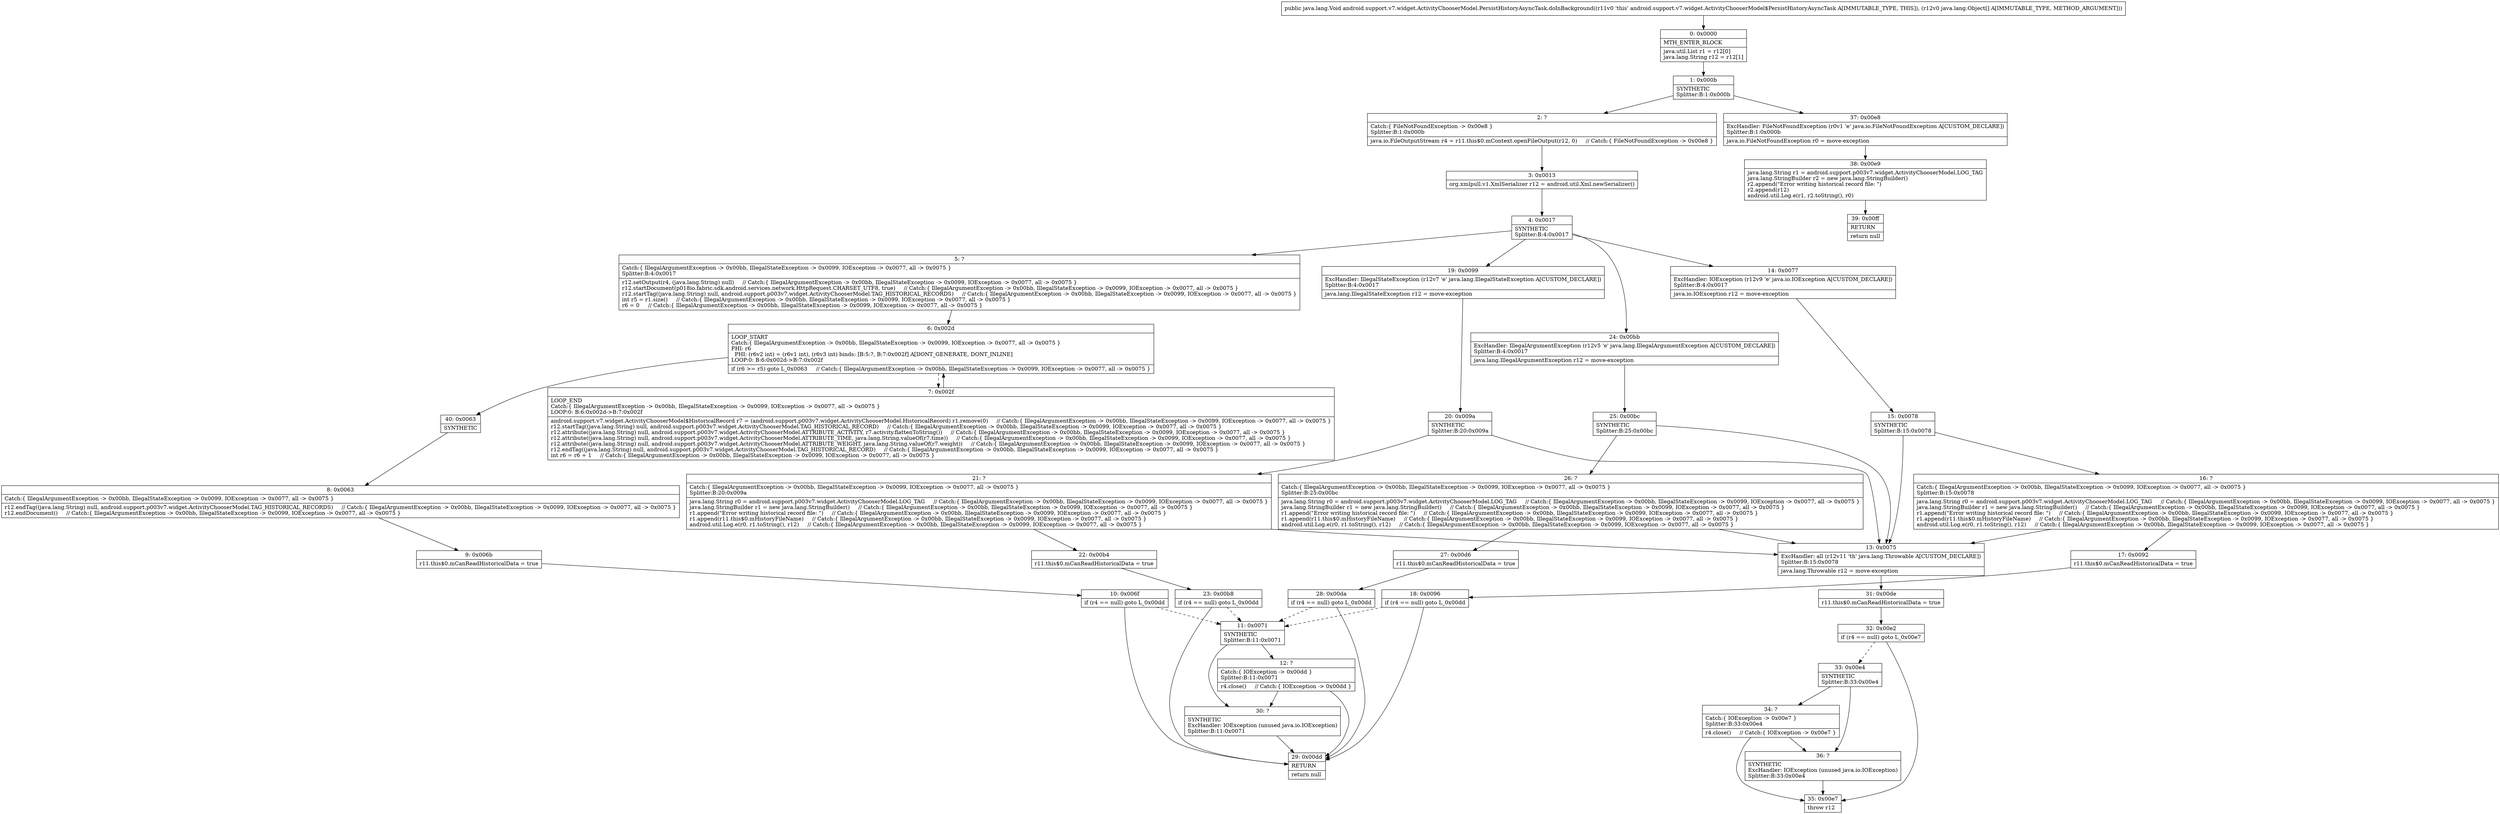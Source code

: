 digraph "CFG forandroid.support.v7.widget.ActivityChooserModel.PersistHistoryAsyncTask.doInBackground([Ljava\/lang\/Object;)Ljava\/lang\/Void;" {
Node_0 [shape=record,label="{0\:\ 0x0000|MTH_ENTER_BLOCK\l|java.util.List r1 = r12[0]\ljava.lang.String r12 = r12[1]\l}"];
Node_1 [shape=record,label="{1\:\ 0x000b|SYNTHETIC\lSplitter:B:1:0x000b\l}"];
Node_2 [shape=record,label="{2\:\ ?|Catch:\{ FileNotFoundException \-\> 0x00e8 \}\lSplitter:B:1:0x000b\l|java.io.FileOutputStream r4 = r11.this$0.mContext.openFileOutput(r12, 0)     \/\/ Catch:\{ FileNotFoundException \-\> 0x00e8 \}\l}"];
Node_3 [shape=record,label="{3\:\ 0x0013|org.xmlpull.v1.XmlSerializer r12 = android.util.Xml.newSerializer()\l}"];
Node_4 [shape=record,label="{4\:\ 0x0017|SYNTHETIC\lSplitter:B:4:0x0017\l}"];
Node_5 [shape=record,label="{5\:\ ?|Catch:\{ IllegalArgumentException \-\> 0x00bb, IllegalStateException \-\> 0x0099, IOException \-\> 0x0077, all \-\> 0x0075 \}\lSplitter:B:4:0x0017\l|r12.setOutput(r4, (java.lang.String) null)     \/\/ Catch:\{ IllegalArgumentException \-\> 0x00bb, IllegalStateException \-\> 0x0099, IOException \-\> 0x0077, all \-\> 0x0075 \}\lr12.startDocument(p018io.fabric.sdk.android.services.network.HttpRequest.CHARSET_UTF8, true)     \/\/ Catch:\{ IllegalArgumentException \-\> 0x00bb, IllegalStateException \-\> 0x0099, IOException \-\> 0x0077, all \-\> 0x0075 \}\lr12.startTag((java.lang.String) null, android.support.p003v7.widget.ActivityChooserModel.TAG_HISTORICAL_RECORDS)     \/\/ Catch:\{ IllegalArgumentException \-\> 0x00bb, IllegalStateException \-\> 0x0099, IOException \-\> 0x0077, all \-\> 0x0075 \}\lint r5 = r1.size()     \/\/ Catch:\{ IllegalArgumentException \-\> 0x00bb, IllegalStateException \-\> 0x0099, IOException \-\> 0x0077, all \-\> 0x0075 \}\lr6 = 0     \/\/ Catch:\{ IllegalArgumentException \-\> 0x00bb, IllegalStateException \-\> 0x0099, IOException \-\> 0x0077, all \-\> 0x0075 \}\l}"];
Node_6 [shape=record,label="{6\:\ 0x002d|LOOP_START\lCatch:\{ IllegalArgumentException \-\> 0x00bb, IllegalStateException \-\> 0x0099, IOException \-\> 0x0077, all \-\> 0x0075 \}\lPHI: r6 \l  PHI: (r6v2 int) = (r6v1 int), (r6v3 int) binds: [B:5:?, B:7:0x002f] A[DONT_GENERATE, DONT_INLINE]\lLOOP:0: B:6:0x002d\-\>B:7:0x002f\l|if (r6 \>= r5) goto L_0x0063     \/\/ Catch:\{ IllegalArgumentException \-\> 0x00bb, IllegalStateException \-\> 0x0099, IOException \-\> 0x0077, all \-\> 0x0075 \}\l}"];
Node_7 [shape=record,label="{7\:\ 0x002f|LOOP_END\lCatch:\{ IllegalArgumentException \-\> 0x00bb, IllegalStateException \-\> 0x0099, IOException \-\> 0x0077, all \-\> 0x0075 \}\lLOOP:0: B:6:0x002d\-\>B:7:0x002f\l|android.support.v7.widget.ActivityChooserModel$HistoricalRecord r7 = (android.support.p003v7.widget.ActivityChooserModel.HistoricalRecord) r1.remove(0)     \/\/ Catch:\{ IllegalArgumentException \-\> 0x00bb, IllegalStateException \-\> 0x0099, IOException \-\> 0x0077, all \-\> 0x0075 \}\lr12.startTag((java.lang.String) null, android.support.p003v7.widget.ActivityChooserModel.TAG_HISTORICAL_RECORD)     \/\/ Catch:\{ IllegalArgumentException \-\> 0x00bb, IllegalStateException \-\> 0x0099, IOException \-\> 0x0077, all \-\> 0x0075 \}\lr12.attribute((java.lang.String) null, android.support.p003v7.widget.ActivityChooserModel.ATTRIBUTE_ACTIVITY, r7.activity.flattenToString())     \/\/ Catch:\{ IllegalArgumentException \-\> 0x00bb, IllegalStateException \-\> 0x0099, IOException \-\> 0x0077, all \-\> 0x0075 \}\lr12.attribute((java.lang.String) null, android.support.p003v7.widget.ActivityChooserModel.ATTRIBUTE_TIME, java.lang.String.valueOf(r7.time))     \/\/ Catch:\{ IllegalArgumentException \-\> 0x00bb, IllegalStateException \-\> 0x0099, IOException \-\> 0x0077, all \-\> 0x0075 \}\lr12.attribute((java.lang.String) null, android.support.p003v7.widget.ActivityChooserModel.ATTRIBUTE_WEIGHT, java.lang.String.valueOf(r7.weight))     \/\/ Catch:\{ IllegalArgumentException \-\> 0x00bb, IllegalStateException \-\> 0x0099, IOException \-\> 0x0077, all \-\> 0x0075 \}\lr12.endTag((java.lang.String) null, android.support.p003v7.widget.ActivityChooserModel.TAG_HISTORICAL_RECORD)     \/\/ Catch:\{ IllegalArgumentException \-\> 0x00bb, IllegalStateException \-\> 0x0099, IOException \-\> 0x0077, all \-\> 0x0075 \}\lint r6 = r6 + 1     \/\/ Catch:\{ IllegalArgumentException \-\> 0x00bb, IllegalStateException \-\> 0x0099, IOException \-\> 0x0077, all \-\> 0x0075 \}\l}"];
Node_8 [shape=record,label="{8\:\ 0x0063|Catch:\{ IllegalArgumentException \-\> 0x00bb, IllegalStateException \-\> 0x0099, IOException \-\> 0x0077, all \-\> 0x0075 \}\l|r12.endTag((java.lang.String) null, android.support.p003v7.widget.ActivityChooserModel.TAG_HISTORICAL_RECORDS)     \/\/ Catch:\{ IllegalArgumentException \-\> 0x00bb, IllegalStateException \-\> 0x0099, IOException \-\> 0x0077, all \-\> 0x0075 \}\lr12.endDocument()     \/\/ Catch:\{ IllegalArgumentException \-\> 0x00bb, IllegalStateException \-\> 0x0099, IOException \-\> 0x0077, all \-\> 0x0075 \}\l}"];
Node_9 [shape=record,label="{9\:\ 0x006b|r11.this$0.mCanReadHistoricalData = true\l}"];
Node_10 [shape=record,label="{10\:\ 0x006f|if (r4 == null) goto L_0x00dd\l}"];
Node_11 [shape=record,label="{11\:\ 0x0071|SYNTHETIC\lSplitter:B:11:0x0071\l}"];
Node_12 [shape=record,label="{12\:\ ?|Catch:\{ IOException \-\> 0x00dd \}\lSplitter:B:11:0x0071\l|r4.close()     \/\/ Catch:\{ IOException \-\> 0x00dd \}\l}"];
Node_13 [shape=record,label="{13\:\ 0x0075|ExcHandler: all (r12v11 'th' java.lang.Throwable A[CUSTOM_DECLARE])\lSplitter:B:15:0x0078\l|java.lang.Throwable r12 = move\-exception\l}"];
Node_14 [shape=record,label="{14\:\ 0x0077|ExcHandler: IOException (r12v9 'e' java.io.IOException A[CUSTOM_DECLARE])\lSplitter:B:4:0x0017\l|java.io.IOException r12 = move\-exception\l}"];
Node_15 [shape=record,label="{15\:\ 0x0078|SYNTHETIC\lSplitter:B:15:0x0078\l}"];
Node_16 [shape=record,label="{16\:\ ?|Catch:\{ IllegalArgumentException \-\> 0x00bb, IllegalStateException \-\> 0x0099, IOException \-\> 0x0077, all \-\> 0x0075 \}\lSplitter:B:15:0x0078\l|java.lang.String r0 = android.support.p003v7.widget.ActivityChooserModel.LOG_TAG     \/\/ Catch:\{ IllegalArgumentException \-\> 0x00bb, IllegalStateException \-\> 0x0099, IOException \-\> 0x0077, all \-\> 0x0075 \}\ljava.lang.StringBuilder r1 = new java.lang.StringBuilder()     \/\/ Catch:\{ IllegalArgumentException \-\> 0x00bb, IllegalStateException \-\> 0x0099, IOException \-\> 0x0077, all \-\> 0x0075 \}\lr1.append(\"Error writing historical record file: \")     \/\/ Catch:\{ IllegalArgumentException \-\> 0x00bb, IllegalStateException \-\> 0x0099, IOException \-\> 0x0077, all \-\> 0x0075 \}\lr1.append(r11.this$0.mHistoryFileName)     \/\/ Catch:\{ IllegalArgumentException \-\> 0x00bb, IllegalStateException \-\> 0x0099, IOException \-\> 0x0077, all \-\> 0x0075 \}\landroid.util.Log.e(r0, r1.toString(), r12)     \/\/ Catch:\{ IllegalArgumentException \-\> 0x00bb, IllegalStateException \-\> 0x0099, IOException \-\> 0x0077, all \-\> 0x0075 \}\l}"];
Node_17 [shape=record,label="{17\:\ 0x0092|r11.this$0.mCanReadHistoricalData = true\l}"];
Node_18 [shape=record,label="{18\:\ 0x0096|if (r4 == null) goto L_0x00dd\l}"];
Node_19 [shape=record,label="{19\:\ 0x0099|ExcHandler: IllegalStateException (r12v7 'e' java.lang.IllegalStateException A[CUSTOM_DECLARE])\lSplitter:B:4:0x0017\l|java.lang.IllegalStateException r12 = move\-exception\l}"];
Node_20 [shape=record,label="{20\:\ 0x009a|SYNTHETIC\lSplitter:B:20:0x009a\l}"];
Node_21 [shape=record,label="{21\:\ ?|Catch:\{ IllegalArgumentException \-\> 0x00bb, IllegalStateException \-\> 0x0099, IOException \-\> 0x0077, all \-\> 0x0075 \}\lSplitter:B:20:0x009a\l|java.lang.String r0 = android.support.p003v7.widget.ActivityChooserModel.LOG_TAG     \/\/ Catch:\{ IllegalArgumentException \-\> 0x00bb, IllegalStateException \-\> 0x0099, IOException \-\> 0x0077, all \-\> 0x0075 \}\ljava.lang.StringBuilder r1 = new java.lang.StringBuilder()     \/\/ Catch:\{ IllegalArgumentException \-\> 0x00bb, IllegalStateException \-\> 0x0099, IOException \-\> 0x0077, all \-\> 0x0075 \}\lr1.append(\"Error writing historical record file: \")     \/\/ Catch:\{ IllegalArgumentException \-\> 0x00bb, IllegalStateException \-\> 0x0099, IOException \-\> 0x0077, all \-\> 0x0075 \}\lr1.append(r11.this$0.mHistoryFileName)     \/\/ Catch:\{ IllegalArgumentException \-\> 0x00bb, IllegalStateException \-\> 0x0099, IOException \-\> 0x0077, all \-\> 0x0075 \}\landroid.util.Log.e(r0, r1.toString(), r12)     \/\/ Catch:\{ IllegalArgumentException \-\> 0x00bb, IllegalStateException \-\> 0x0099, IOException \-\> 0x0077, all \-\> 0x0075 \}\l}"];
Node_22 [shape=record,label="{22\:\ 0x00b4|r11.this$0.mCanReadHistoricalData = true\l}"];
Node_23 [shape=record,label="{23\:\ 0x00b8|if (r4 == null) goto L_0x00dd\l}"];
Node_24 [shape=record,label="{24\:\ 0x00bb|ExcHandler: IllegalArgumentException (r12v5 'e' java.lang.IllegalArgumentException A[CUSTOM_DECLARE])\lSplitter:B:4:0x0017\l|java.lang.IllegalArgumentException r12 = move\-exception\l}"];
Node_25 [shape=record,label="{25\:\ 0x00bc|SYNTHETIC\lSplitter:B:25:0x00bc\l}"];
Node_26 [shape=record,label="{26\:\ ?|Catch:\{ IllegalArgumentException \-\> 0x00bb, IllegalStateException \-\> 0x0099, IOException \-\> 0x0077, all \-\> 0x0075 \}\lSplitter:B:25:0x00bc\l|java.lang.String r0 = android.support.p003v7.widget.ActivityChooserModel.LOG_TAG     \/\/ Catch:\{ IllegalArgumentException \-\> 0x00bb, IllegalStateException \-\> 0x0099, IOException \-\> 0x0077, all \-\> 0x0075 \}\ljava.lang.StringBuilder r1 = new java.lang.StringBuilder()     \/\/ Catch:\{ IllegalArgumentException \-\> 0x00bb, IllegalStateException \-\> 0x0099, IOException \-\> 0x0077, all \-\> 0x0075 \}\lr1.append(\"Error writing historical record file: \")     \/\/ Catch:\{ IllegalArgumentException \-\> 0x00bb, IllegalStateException \-\> 0x0099, IOException \-\> 0x0077, all \-\> 0x0075 \}\lr1.append(r11.this$0.mHistoryFileName)     \/\/ Catch:\{ IllegalArgumentException \-\> 0x00bb, IllegalStateException \-\> 0x0099, IOException \-\> 0x0077, all \-\> 0x0075 \}\landroid.util.Log.e(r0, r1.toString(), r12)     \/\/ Catch:\{ IllegalArgumentException \-\> 0x00bb, IllegalStateException \-\> 0x0099, IOException \-\> 0x0077, all \-\> 0x0075 \}\l}"];
Node_27 [shape=record,label="{27\:\ 0x00d6|r11.this$0.mCanReadHistoricalData = true\l}"];
Node_28 [shape=record,label="{28\:\ 0x00da|if (r4 == null) goto L_0x00dd\l}"];
Node_29 [shape=record,label="{29\:\ 0x00dd|RETURN\l|return null\l}"];
Node_30 [shape=record,label="{30\:\ ?|SYNTHETIC\lExcHandler: IOException (unused java.io.IOException)\lSplitter:B:11:0x0071\l}"];
Node_31 [shape=record,label="{31\:\ 0x00de|r11.this$0.mCanReadHistoricalData = true\l}"];
Node_32 [shape=record,label="{32\:\ 0x00e2|if (r4 == null) goto L_0x00e7\l}"];
Node_33 [shape=record,label="{33\:\ 0x00e4|SYNTHETIC\lSplitter:B:33:0x00e4\l}"];
Node_34 [shape=record,label="{34\:\ ?|Catch:\{ IOException \-\> 0x00e7 \}\lSplitter:B:33:0x00e4\l|r4.close()     \/\/ Catch:\{ IOException \-\> 0x00e7 \}\l}"];
Node_35 [shape=record,label="{35\:\ 0x00e7|throw r12\l}"];
Node_36 [shape=record,label="{36\:\ ?|SYNTHETIC\lExcHandler: IOException (unused java.io.IOException)\lSplitter:B:33:0x00e4\l}"];
Node_37 [shape=record,label="{37\:\ 0x00e8|ExcHandler: FileNotFoundException (r0v1 'e' java.io.FileNotFoundException A[CUSTOM_DECLARE])\lSplitter:B:1:0x000b\l|java.io.FileNotFoundException r0 = move\-exception\l}"];
Node_38 [shape=record,label="{38\:\ 0x00e9|java.lang.String r1 = android.support.p003v7.widget.ActivityChooserModel.LOG_TAG\ljava.lang.StringBuilder r2 = new java.lang.StringBuilder()\lr2.append(\"Error writing historical record file: \")\lr2.append(r12)\landroid.util.Log.e(r1, r2.toString(), r0)\l}"];
Node_39 [shape=record,label="{39\:\ 0x00ff|RETURN\l|return null\l}"];
Node_40 [shape=record,label="{40\:\ 0x0063|SYNTHETIC\l}"];
MethodNode[shape=record,label="{public java.lang.Void android.support.v7.widget.ActivityChooserModel.PersistHistoryAsyncTask.doInBackground((r11v0 'this' android.support.v7.widget.ActivityChooserModel$PersistHistoryAsyncTask A[IMMUTABLE_TYPE, THIS]), (r12v0 java.lang.Object[] A[IMMUTABLE_TYPE, METHOD_ARGUMENT])) }"];
MethodNode -> Node_0;
Node_0 -> Node_1;
Node_1 -> Node_2;
Node_1 -> Node_37;
Node_2 -> Node_3;
Node_3 -> Node_4;
Node_4 -> Node_5;
Node_4 -> Node_24;
Node_4 -> Node_19;
Node_4 -> Node_14;
Node_5 -> Node_6;
Node_6 -> Node_7[style=dashed];
Node_6 -> Node_40;
Node_7 -> Node_6;
Node_8 -> Node_9;
Node_9 -> Node_10;
Node_10 -> Node_11[style=dashed];
Node_10 -> Node_29;
Node_11 -> Node_12;
Node_11 -> Node_30;
Node_12 -> Node_30;
Node_12 -> Node_29;
Node_13 -> Node_31;
Node_14 -> Node_15;
Node_15 -> Node_16;
Node_15 -> Node_13;
Node_16 -> Node_17;
Node_16 -> Node_13;
Node_17 -> Node_18;
Node_18 -> Node_29;
Node_18 -> Node_11[style=dashed];
Node_19 -> Node_20;
Node_20 -> Node_21;
Node_20 -> Node_13;
Node_21 -> Node_22;
Node_21 -> Node_13;
Node_22 -> Node_23;
Node_23 -> Node_29;
Node_23 -> Node_11[style=dashed];
Node_24 -> Node_25;
Node_25 -> Node_26;
Node_25 -> Node_13;
Node_26 -> Node_27;
Node_26 -> Node_13;
Node_27 -> Node_28;
Node_28 -> Node_29;
Node_28 -> Node_11[style=dashed];
Node_30 -> Node_29;
Node_31 -> Node_32;
Node_32 -> Node_33[style=dashed];
Node_32 -> Node_35;
Node_33 -> Node_34;
Node_33 -> Node_36;
Node_34 -> Node_35;
Node_34 -> Node_36;
Node_36 -> Node_35;
Node_37 -> Node_38;
Node_38 -> Node_39;
Node_40 -> Node_8;
}

